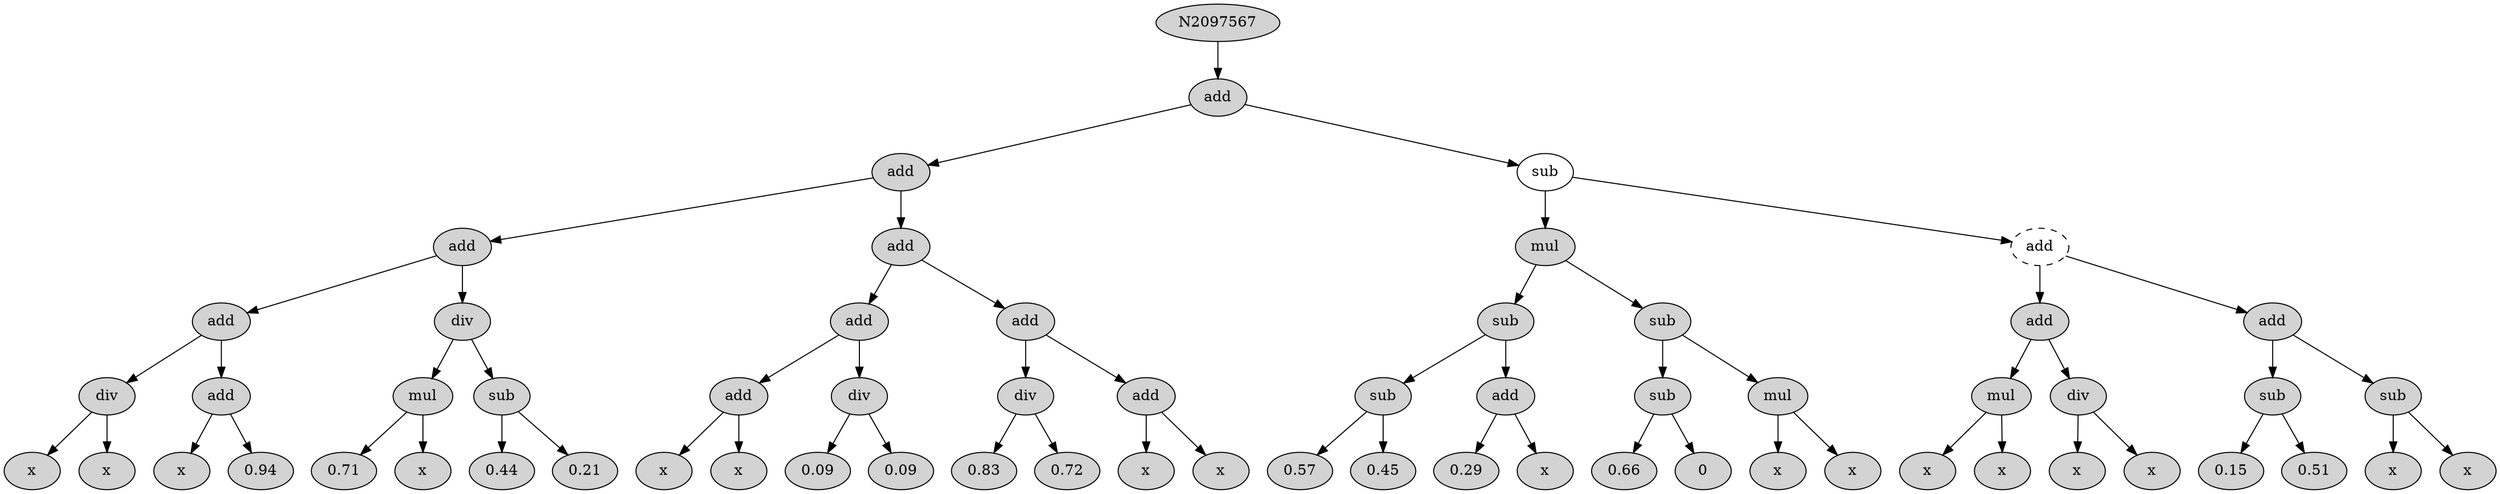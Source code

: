 digraph G2097567 {
N2097567[ style=filled  label="N2097567"];
N2097567 -> N2097568;
N2097568[ style=filled  label="add"];
N2097568 -> N2097569;
N2097569[ style=filled  label="add"];
N2097569 -> N2097570;
N2097570[ style=filled  label="add"];
N2097570 -> N2097571;
N2097571[ style=filled  label="add"];
N2097571 -> N2097572;
N2097572[ style=filled  label="div"];
N2097572 -> N2097573;
N2097573[ style=filled  label="x"];
N2097572 -> N2097574;
N2097574[ style=filled  label="x"];
N2097571 -> N2097575;
N2097575[ style=filled  label="add"];
N2097575 -> N2097576;
N2097576[ style=filled  label="x"];
N2097575 -> N2097577;
N2097577[ style=filled  label="0.94"];
N2097570 -> N2097578;
N2097578[ style=filled  label="div"];
N2097578 -> N2097579;
N2097579[ style=filled  label="mul"];
N2097579 -> N2097580;
N2097580[ style=filled  label="0.71"];
N2097579 -> N2097581;
N2097581[ style=filled  label="x"];
N2097578 -> N2097582;
N2097582[ style=filled  label="sub"];
N2097582 -> N2097583;
N2097583[ style=filled  label="0.44"];
N2097582 -> N2097584;
N2097584[ style=filled  label="0.21"];
N2097569 -> N2097585;
N2097585[ style=filled  label="add"];
N2097585 -> N2097586;
N2097586[ style=filled  label="add"];
N2097586 -> N2097587;
N2097587[ style=filled  label="add"];
N2097587 -> N2097588;
N2097588[ style=filled  label="x"];
N2097587 -> N2097589;
N2097589[ style=filled  label="x"];
N2097586 -> N2097590;
N2097590[ style=filled  label="div"];
N2097590 -> N2097591;
N2097591[ style=filled  label="0.09"];
N2097590 -> N2097592;
N2097592[ style=filled  label="0.09"];
N2097585 -> N2097593;
N2097593[ style=filled  label="add"];
N2097593 -> N2097594;
N2097594[ style=filled  label="div"];
N2097594 -> N2097595;
N2097595[ style=filled  label="0.83"];
N2097594 -> N2097596;
N2097596[ style=filled  label="0.72"];
N2097593 -> N2097597;
N2097597[ style=filled  label="add"];
N2097597 -> N2097598;
N2097598[ style=filled  label="x"];
N2097597 -> N2097599;
N2097599[ style=filled  label="x"];
N2097568 -> N2097600;
N2097600[ style=solid  label="sub"];
N2097600 -> N2097601;
N2097601[ style=filled  label="mul"];
N2097601 -> N2097602;
N2097602[ style=filled  label="sub"];
N2097602 -> N2097603;
N2097603[ style=filled  label="sub"];
N2097603 -> N2097604;
N2097604[ style=filled  label="0.57"];
N2097603 -> N2097605;
N2097605[ style=filled  label="0.45"];
N2097602 -> N2097606;
N2097606[ style=filled  label="add"];
N2097606 -> N2097607;
N2097607[ style=filled  label="0.29"];
N2097606 -> N2097608;
N2097608[ style=filled  label="x"];
N2097601 -> N2097609;
N2097609[ style=filled  label="sub"];
N2097609 -> N2097610;
N2097610[ style=filled  label="sub"];
N2097610 -> N2097611;
N2097611[ style=filled  label="0.66"];
N2097610 -> N2097612;
N2097612[ style=filled  label="0"];
N2097609 -> N2097613;
N2097613[ style=filled  label="mul"];
N2097613 -> N2097614;
N2097614[ style=filled  label="x"];
N2097613 -> N2097615;
N2097615[ style=filled  label="x"];
N2097600 -> N2097665;
N2097665[ style=dashed  label="add"];
N2097665 -> N2097666;
N2097666[ style=filled  label="add"];
N2097666 -> N2097667;
N2097667[ style=filled  label="mul"];
N2097667 -> N2097668;
N2097668[ style=filled  label="x"];
N2097667 -> N2097669;
N2097669[ style=filled  label="x"];
N2097666 -> N2097670;
N2097670[ style=filled  label="div"];
N2097670 -> N2097671;
N2097671[ style=filled  label="x"];
N2097670 -> N2097672;
N2097672[ style=filled  label="x"];
N2097665 -> N2097673;
N2097673[ style=filled  label="add"];
N2097673 -> N2097674;
N2097674[ style=filled  label="sub"];
N2097674 -> N2097675;
N2097675[ style=filled  label="0.15"];
N2097674 -> N2097676;
N2097676[ style=filled  label="0.51"];
N2097673 -> N2097677;
N2097677[ style=filled  label="sub"];
N2097677 -> N2097678;
N2097678[ style=filled  label="x"];
N2097677 -> N2097679;
N2097679[ style=filled  label="x"];
}
